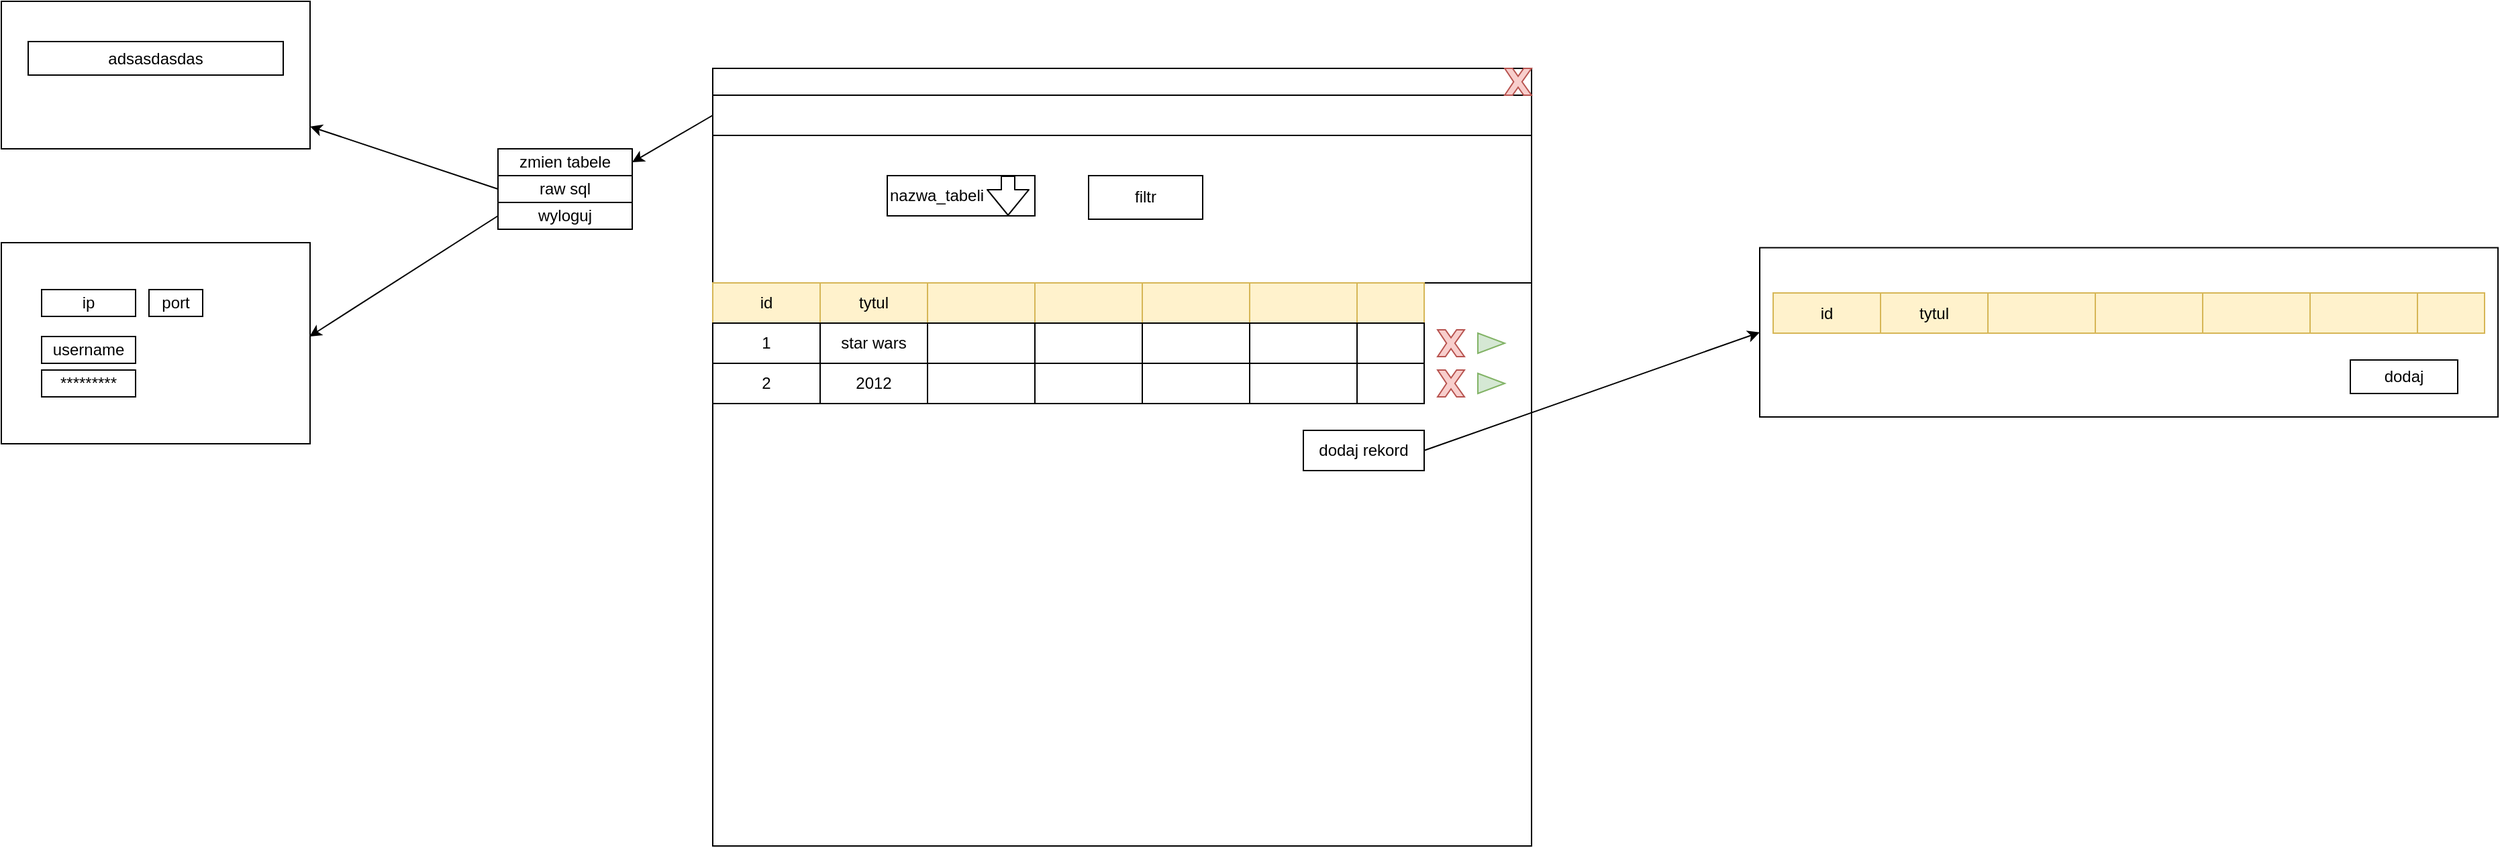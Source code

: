 <mxfile version="13.0.3" type="device"><diagram id="5ZLcNzVPXCLqMWSGDHnV" name="Page-1"><mxGraphModel dx="1768" dy="530" grid="1" gridSize="10" guides="1" tooltips="1" connect="1" arrows="1" fold="1" page="1" pageScale="1" pageWidth="850" pageHeight="1100" math="0" shadow="0"><root><mxCell id="0"/><mxCell id="1" parent="0"/><mxCell id="HqoxOub7eTkC4YhVJ7Gm-1" value="" style="rounded=0;whiteSpace=wrap;html=1;" vertex="1" parent="1"><mxGeometry x="180" y="70" width="610" height="560" as="geometry"/></mxCell><mxCell id="HqoxOub7eTkC4YhVJ7Gm-2" value="Menu" style="rounded=0;whiteSpace=wrap;html=1;" vertex="1" parent="1"><mxGeometry x="180" y="70" width="100" height="30" as="geometry"/></mxCell><mxCell id="HqoxOub7eTkC4YhVJ7Gm-3" value="" style="rounded=0;whiteSpace=wrap;html=1;fillColor=#ffffff;" vertex="1" parent="1"><mxGeometry x="180" y="70" width="610" height="30" as="geometry"/></mxCell><mxCell id="HqoxOub7eTkC4YhVJ7Gm-4" value="nazwa_tabeli" style="rounded=0;whiteSpace=wrap;html=1;fillColor=none;align=left;" vertex="1" parent="1"><mxGeometry x="310" y="130" width="110" height="30" as="geometry"/></mxCell><mxCell id="HqoxOub7eTkC4YhVJ7Gm-6" value="" style="shape=flexArrow;endArrow=classic;html=1;" edge="1" parent="1"><mxGeometry width="50" height="50" relative="1" as="geometry"><mxPoint x="400" y="130" as="sourcePoint"/><mxPoint x="400" y="160" as="targetPoint"/></mxGeometry></mxCell><mxCell id="HqoxOub7eTkC4YhVJ7Gm-7" value="filtr" style="rounded=0;whiteSpace=wrap;html=1;fillColor=none;" vertex="1" parent="1"><mxGeometry x="460" y="130" width="85" height="32.5" as="geometry"/></mxCell><mxCell id="HqoxOub7eTkC4YhVJ7Gm-8" value="zmien tabele" style="rounded=0;whiteSpace=wrap;html=1;fillColor=#ffffff;" vertex="1" parent="1"><mxGeometry x="20" y="110" width="100" height="20" as="geometry"/></mxCell><mxCell id="HqoxOub7eTkC4YhVJ7Gm-9" value="" style="endArrow=classic;html=1;exitX=0;exitY=0.5;exitDx=0;exitDy=0;entryX=1;entryY=0.5;entryDx=0;entryDy=0;" edge="1" parent="1" source="HqoxOub7eTkC4YhVJ7Gm-3" target="HqoxOub7eTkC4YhVJ7Gm-8"><mxGeometry width="50" height="50" relative="1" as="geometry"><mxPoint x="400" y="400" as="sourcePoint"/><mxPoint x="450" y="350" as="targetPoint"/></mxGeometry></mxCell><mxCell id="HqoxOub7eTkC4YhVJ7Gm-10" value="raw sql" style="rounded=0;whiteSpace=wrap;html=1;fillColor=#ffffff;" vertex="1" parent="1"><mxGeometry x="20" y="130" width="100" height="20" as="geometry"/></mxCell><mxCell id="HqoxOub7eTkC4YhVJ7Gm-11" value="wyloguj" style="rounded=0;whiteSpace=wrap;html=1;fillColor=#ffffff;" vertex="1" parent="1"><mxGeometry x="20" y="150" width="100" height="20" as="geometry"/></mxCell><mxCell id="HqoxOub7eTkC4YhVJ7Gm-12" value="" style="endArrow=none;html=1;exitX=0;exitY=0.25;exitDx=0;exitDy=0;entryX=1;entryY=0.25;entryDx=0;entryDy=0;" edge="1" parent="1" source="HqoxOub7eTkC4YhVJ7Gm-1" target="HqoxOub7eTkC4YhVJ7Gm-1"><mxGeometry width="50" height="50" relative="1" as="geometry"><mxPoint x="375" y="270" as="sourcePoint"/><mxPoint x="425" y="220" as="targetPoint"/></mxGeometry></mxCell><mxCell id="HqoxOub7eTkC4YhVJ7Gm-13" value="id" style="rounded=0;whiteSpace=wrap;html=1;fillColor=#fff2cc;strokeColor=#d6b656;" vertex="1" parent="1"><mxGeometry x="180" y="210" width="80" height="30" as="geometry"/></mxCell><mxCell id="HqoxOub7eTkC4YhVJ7Gm-14" value="1" style="rounded=0;whiteSpace=wrap;html=1;fillColor=none;" vertex="1" parent="1"><mxGeometry x="180" y="240" width="80" height="30" as="geometry"/></mxCell><mxCell id="HqoxOub7eTkC4YhVJ7Gm-15" value="2" style="rounded=0;whiteSpace=wrap;html=1;fillColor=none;" vertex="1" parent="1"><mxGeometry x="180" y="270" width="80" height="30" as="geometry"/></mxCell><mxCell id="HqoxOub7eTkC4YhVJ7Gm-16" value="tytul" style="rounded=0;whiteSpace=wrap;html=1;fillColor=#fff2cc;strokeColor=#d6b656;" vertex="1" parent="1"><mxGeometry x="260" y="210" width="80" height="30" as="geometry"/></mxCell><mxCell id="HqoxOub7eTkC4YhVJ7Gm-17" value="star wars" style="rounded=0;whiteSpace=wrap;html=1;fillColor=none;" vertex="1" parent="1"><mxGeometry x="260" y="240" width="80" height="30" as="geometry"/></mxCell><mxCell id="HqoxOub7eTkC4YhVJ7Gm-18" value="2012" style="rounded=0;whiteSpace=wrap;html=1;fillColor=none;" vertex="1" parent="1"><mxGeometry x="260" y="270" width="80" height="30" as="geometry"/></mxCell><mxCell id="HqoxOub7eTkC4YhVJ7Gm-22" value="" style="rounded=0;whiteSpace=wrap;html=1;fillColor=#fff2cc;strokeColor=#d6b656;" vertex="1" parent="1"><mxGeometry x="340" y="210" width="80" height="30" as="geometry"/></mxCell><mxCell id="HqoxOub7eTkC4YhVJ7Gm-23" value="" style="rounded=0;whiteSpace=wrap;html=1;fillColor=none;" vertex="1" parent="1"><mxGeometry x="340" y="240" width="80" height="30" as="geometry"/></mxCell><mxCell id="HqoxOub7eTkC4YhVJ7Gm-24" value="" style="rounded=0;whiteSpace=wrap;html=1;fillColor=none;" vertex="1" parent="1"><mxGeometry x="340" y="270" width="80" height="30" as="geometry"/></mxCell><mxCell id="HqoxOub7eTkC4YhVJ7Gm-25" value="" style="rounded=0;whiteSpace=wrap;html=1;fillColor=#fff2cc;strokeColor=#d6b656;" vertex="1" parent="1"><mxGeometry x="420" y="210" width="80" height="30" as="geometry"/></mxCell><mxCell id="HqoxOub7eTkC4YhVJ7Gm-26" value="" style="rounded=0;whiteSpace=wrap;html=1;fillColor=none;" vertex="1" parent="1"><mxGeometry x="420" y="240" width="80" height="30" as="geometry"/></mxCell><mxCell id="HqoxOub7eTkC4YhVJ7Gm-27" value="" style="rounded=0;whiteSpace=wrap;html=1;fillColor=none;" vertex="1" parent="1"><mxGeometry x="420" y="270" width="80" height="30" as="geometry"/></mxCell><mxCell id="HqoxOub7eTkC4YhVJ7Gm-28" value="" style="rounded=0;whiteSpace=wrap;html=1;fillColor=#fff2cc;strokeColor=#d6b656;" vertex="1" parent="1"><mxGeometry x="500" y="210" width="80" height="30" as="geometry"/></mxCell><mxCell id="HqoxOub7eTkC4YhVJ7Gm-29" value="" style="rounded=0;whiteSpace=wrap;html=1;fillColor=none;" vertex="1" parent="1"><mxGeometry x="500" y="240" width="80" height="30" as="geometry"/></mxCell><mxCell id="HqoxOub7eTkC4YhVJ7Gm-30" value="" style="rounded=0;whiteSpace=wrap;html=1;fillColor=none;" vertex="1" parent="1"><mxGeometry x="500" y="270" width="80" height="30" as="geometry"/></mxCell><mxCell id="HqoxOub7eTkC4YhVJ7Gm-31" value="" style="rounded=0;whiteSpace=wrap;html=1;fillColor=#fff2cc;strokeColor=#d6b656;" vertex="1" parent="1"><mxGeometry x="580" y="210" width="80" height="30" as="geometry"/></mxCell><mxCell id="HqoxOub7eTkC4YhVJ7Gm-32" value="" style="rounded=0;whiteSpace=wrap;html=1;fillColor=none;" vertex="1" parent="1"><mxGeometry x="580" y="240" width="80" height="30" as="geometry"/></mxCell><mxCell id="HqoxOub7eTkC4YhVJ7Gm-33" value="" style="rounded=0;whiteSpace=wrap;html=1;fillColor=none;" vertex="1" parent="1"><mxGeometry x="580" y="270" width="80" height="30" as="geometry"/></mxCell><mxCell id="HqoxOub7eTkC4YhVJ7Gm-34" value="" style="rounded=0;whiteSpace=wrap;html=1;fillColor=#fff2cc;strokeColor=#d6b656;" vertex="1" parent="1"><mxGeometry x="660" y="210" width="50" height="30" as="geometry"/></mxCell><mxCell id="HqoxOub7eTkC4YhVJ7Gm-35" value="" style="rounded=0;whiteSpace=wrap;html=1;fillColor=none;" vertex="1" parent="1"><mxGeometry x="660" y="240" width="50" height="30" as="geometry"/></mxCell><mxCell id="HqoxOub7eTkC4YhVJ7Gm-36" value="" style="rounded=0;whiteSpace=wrap;html=1;fillColor=none;" vertex="1" parent="1"><mxGeometry x="660" y="270" width="50" height="30" as="geometry"/></mxCell><mxCell id="HqoxOub7eTkC4YhVJ7Gm-39" value="" style="verticalLabelPosition=bottom;verticalAlign=top;html=1;shape=mxgraph.basic.x;fillColor=#f8cecc;strokeColor=#b85450;" vertex="1" parent="1"><mxGeometry x="720" y="245" width="20" height="20" as="geometry"/></mxCell><mxCell id="HqoxOub7eTkC4YhVJ7Gm-40" value="" style="triangle;whiteSpace=wrap;html=1;fillColor=#d5e8d4;strokeColor=#82b366;" vertex="1" parent="1"><mxGeometry x="750" y="247.5" width="20" height="15" as="geometry"/></mxCell><mxCell id="HqoxOub7eTkC4YhVJ7Gm-41" value="" style="verticalLabelPosition=bottom;verticalAlign=top;html=1;shape=mxgraph.basic.x;fillColor=#f8cecc;strokeColor=#b85450;" vertex="1" parent="1"><mxGeometry x="720" y="275" width="20" height="20" as="geometry"/></mxCell><mxCell id="HqoxOub7eTkC4YhVJ7Gm-42" value="" style="triangle;whiteSpace=wrap;html=1;fillColor=#d5e8d4;strokeColor=#82b366;" vertex="1" parent="1"><mxGeometry x="750" y="277.5" width="20" height="15" as="geometry"/></mxCell><mxCell id="HqoxOub7eTkC4YhVJ7Gm-50" value="dodaj rekord" style="rounded=0;whiteSpace=wrap;html=1;fillColor=none;" vertex="1" parent="1"><mxGeometry x="620" y="320" width="90" height="30" as="geometry"/></mxCell><mxCell id="HqoxOub7eTkC4YhVJ7Gm-51" value="" style="endArrow=classic;html=1;exitX=1;exitY=0.5;exitDx=0;exitDy=0;entryX=0;entryY=0.5;entryDx=0;entryDy=0;" edge="1" parent="1" source="HqoxOub7eTkC4YhVJ7Gm-50" target="HqoxOub7eTkC4YhVJ7Gm-52"><mxGeometry width="50" height="50" relative="1" as="geometry"><mxPoint x="790" y="360" as="sourcePoint"/><mxPoint x="950" y="280" as="targetPoint"/></mxGeometry></mxCell><mxCell id="HqoxOub7eTkC4YhVJ7Gm-52" value="" style="rounded=0;whiteSpace=wrap;html=1;fillColor=#ffffff;" vertex="1" parent="1"><mxGeometry x="960" y="183.75" width="550" height="126.25" as="geometry"/></mxCell><mxCell id="HqoxOub7eTkC4YhVJ7Gm-55" value="" style="rounded=0;whiteSpace=wrap;html=1;fillColor=#ffffff;" vertex="1" parent="1"><mxGeometry x="180" y="50" width="610" height="20" as="geometry"/></mxCell><mxCell id="HqoxOub7eTkC4YhVJ7Gm-56" value="" style="verticalLabelPosition=bottom;verticalAlign=top;html=1;shape=mxgraph.basic.x;fillColor=#f8cecc;strokeColor=#b85450;" vertex="1" parent="1"><mxGeometry x="770" y="50" width="20" height="20" as="geometry"/></mxCell><mxCell id="HqoxOub7eTkC4YhVJ7Gm-57" value="" style="endArrow=classic;html=1;exitX=0;exitY=0.5;exitDx=0;exitDy=0;entryX=0.998;entryY=0.467;entryDx=0;entryDy=0;entryPerimeter=0;" edge="1" parent="1" source="HqoxOub7eTkC4YhVJ7Gm-11" target="HqoxOub7eTkC4YhVJ7Gm-58"><mxGeometry width="50" height="50" relative="1" as="geometry"><mxPoint x="60" y="270" as="sourcePoint"/><mxPoint x="-110" y="250" as="targetPoint"/></mxGeometry></mxCell><mxCell id="HqoxOub7eTkC4YhVJ7Gm-58" value="" style="rounded=0;whiteSpace=wrap;html=1;fillColor=#ffffff;" vertex="1" parent="1"><mxGeometry x="-350" y="180" width="230" height="150" as="geometry"/></mxCell><mxCell id="HqoxOub7eTkC4YhVJ7Gm-61" value="ip" style="rounded=0;whiteSpace=wrap;html=1;fillColor=none;" vertex="1" parent="1"><mxGeometry x="-320" y="215" width="70" height="20" as="geometry"/></mxCell><mxCell id="HqoxOub7eTkC4YhVJ7Gm-62" value="port" style="rounded=0;whiteSpace=wrap;html=1;fillColor=none;" vertex="1" parent="1"><mxGeometry x="-240" y="215" width="40" height="20" as="geometry"/></mxCell><mxCell id="HqoxOub7eTkC4YhVJ7Gm-63" value="username" style="rounded=0;whiteSpace=wrap;html=1;fillColor=none;" vertex="1" parent="1"><mxGeometry x="-320" y="250" width="70" height="20" as="geometry"/></mxCell><mxCell id="HqoxOub7eTkC4YhVJ7Gm-64" value="*********" style="rounded=0;whiteSpace=wrap;html=1;fillColor=none;" vertex="1" parent="1"><mxGeometry x="-320" y="275" width="70" height="20" as="geometry"/></mxCell><mxCell id="HqoxOub7eTkC4YhVJ7Gm-65" value="" style="endArrow=classic;html=1;exitX=0;exitY=0.5;exitDx=0;exitDy=0;" edge="1" parent="1" source="HqoxOub7eTkC4YhVJ7Gm-10" target="HqoxOub7eTkC4YhVJ7Gm-66"><mxGeometry width="50" height="50" relative="1" as="geometry"><mxPoint x="60" y="270" as="sourcePoint"/><mxPoint x="-100" y="70" as="targetPoint"/></mxGeometry></mxCell><mxCell id="HqoxOub7eTkC4YhVJ7Gm-66" value="" style="rounded=0;whiteSpace=wrap;html=1;" vertex="1" parent="1"><mxGeometry x="-350" width="230" height="110" as="geometry"/></mxCell><mxCell id="HqoxOub7eTkC4YhVJ7Gm-67" value="adsasdasdas" style="rounded=0;whiteSpace=wrap;html=1;fillColor=none;" vertex="1" parent="1"><mxGeometry x="-330" y="30" width="190" height="25" as="geometry"/></mxCell><mxCell id="HqoxOub7eTkC4YhVJ7Gm-75" value="id" style="rounded=0;whiteSpace=wrap;html=1;fillColor=#fff2cc;strokeColor=#d6b656;" vertex="1" parent="1"><mxGeometry x="970" y="217.5" width="80" height="30" as="geometry"/></mxCell><mxCell id="HqoxOub7eTkC4YhVJ7Gm-76" value="tytul" style="rounded=0;whiteSpace=wrap;html=1;fillColor=#fff2cc;strokeColor=#d6b656;" vertex="1" parent="1"><mxGeometry x="1050" y="217.5" width="80" height="30" as="geometry"/></mxCell><mxCell id="HqoxOub7eTkC4YhVJ7Gm-77" value="" style="rounded=0;whiteSpace=wrap;html=1;fillColor=#fff2cc;strokeColor=#d6b656;" vertex="1" parent="1"><mxGeometry x="1130" y="217.5" width="80" height="30" as="geometry"/></mxCell><mxCell id="HqoxOub7eTkC4YhVJ7Gm-78" value="" style="rounded=0;whiteSpace=wrap;html=1;fillColor=#fff2cc;strokeColor=#d6b656;" vertex="1" parent="1"><mxGeometry x="1210" y="217.5" width="80" height="30" as="geometry"/></mxCell><mxCell id="HqoxOub7eTkC4YhVJ7Gm-79" value="" style="rounded=0;whiteSpace=wrap;html=1;fillColor=#fff2cc;strokeColor=#d6b656;" vertex="1" parent="1"><mxGeometry x="1290" y="217.5" width="80" height="30" as="geometry"/></mxCell><mxCell id="HqoxOub7eTkC4YhVJ7Gm-80" value="" style="rounded=0;whiteSpace=wrap;html=1;fillColor=#fff2cc;strokeColor=#d6b656;" vertex="1" parent="1"><mxGeometry x="1370" y="217.5" width="80" height="30" as="geometry"/></mxCell><mxCell id="HqoxOub7eTkC4YhVJ7Gm-81" value="" style="rounded=0;whiteSpace=wrap;html=1;fillColor=#fff2cc;strokeColor=#d6b656;" vertex="1" parent="1"><mxGeometry x="1450" y="217.5" width="50" height="30" as="geometry"/></mxCell><mxCell id="HqoxOub7eTkC4YhVJ7Gm-82" value="dodaj" style="rounded=0;whiteSpace=wrap;html=1;fillColor=none;" vertex="1" parent="1"><mxGeometry x="1400" y="267.5" width="80" height="25" as="geometry"/></mxCell></root></mxGraphModel></diagram></mxfile>